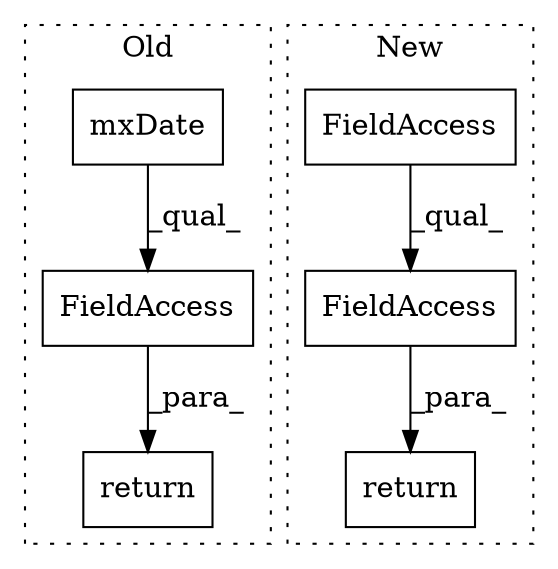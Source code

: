 digraph G {
subgraph cluster0 {
1 [label="mxDate" a="32" s="2712" l="8" shape="box"];
3 [label="FieldAccess" a="22" s="2707" l="17" shape="box"];
6 [label="return" a="41" s="2700" l="7" shape="box"];
label = "Old";
style="dotted";
}
subgraph cluster1 {
2 [label="return" a="41" s="2731" l="7" shape="box"];
4 [label="FieldAccess" a="22" s="2738" l="15" shape="box"];
5 [label="FieldAccess" a="22" s="2738" l="11" shape="box"];
label = "New";
style="dotted";
}
1 -> 3 [label="_qual_"];
3 -> 6 [label="_para_"];
4 -> 2 [label="_para_"];
5 -> 4 [label="_qual_"];
}